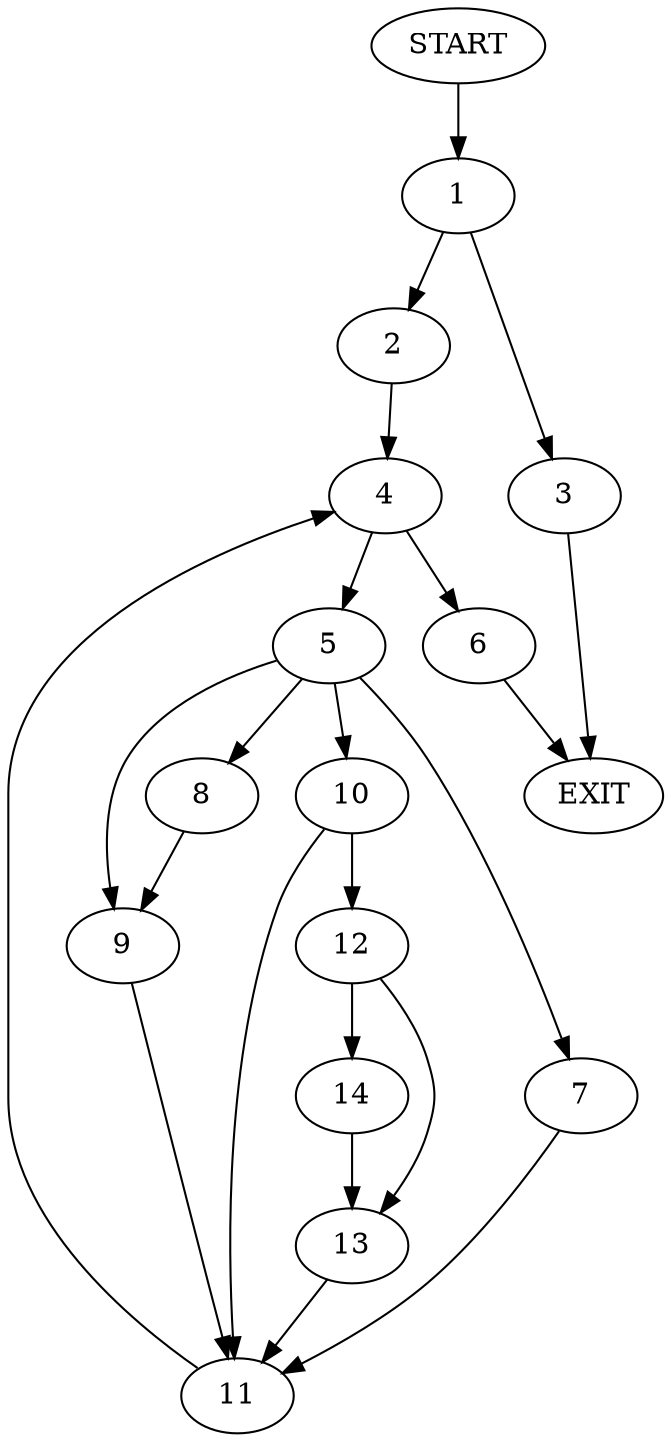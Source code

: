 digraph {
0 [label="START"]
15 [label="EXIT"]
0 -> 1
1 -> 2
1 -> 3
2 -> 4
3 -> 15
4 -> 5
4 -> 6
6 -> 15
5 -> 7
5 -> 8
5 -> 9
5 -> 10
10 -> 11
10 -> 12
8 -> 9
9 -> 11
7 -> 11
11 -> 4
12 -> 13
12 -> 14
13 -> 11
14 -> 13
}
